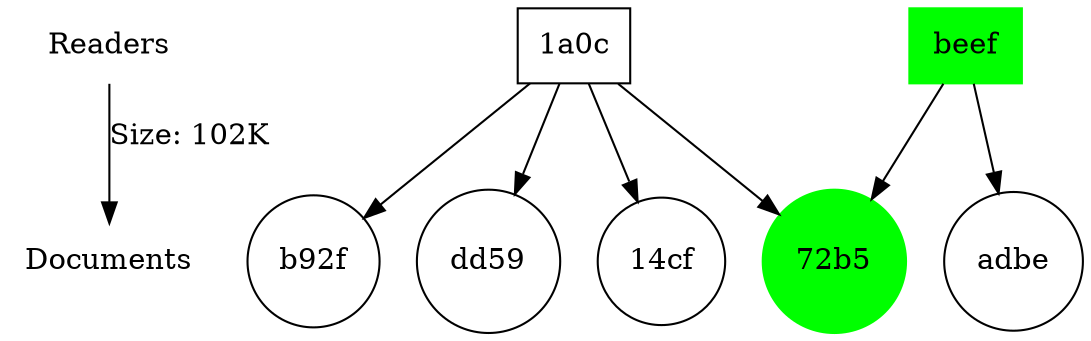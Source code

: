 digraph "also likes" {
	Readers [label=Readers shape=none]
	Documents [label=Documents shape=none]
	Readers -> Documents [label="Size: 102K"]
	"72b5" [label="72b5" color=green shape=circle style=filled]
	"1a0c" [label="1a0c" shape=box]
	"1a0c" -> "72b5"
	beef [label=beef color=green shape=box style=filled]
	beef -> "72b5"
	adbe [label=adbe shape=circle]
	beef [label=beef color=green shape=box style=filled]
	beef -> adbe
	"14cf" [label="14cf" shape=circle]
	"1a0c" [label="1a0c" shape=box]
	"1a0c" -> "14cf"
	b92f [label=b92f shape=circle]
	"1a0c" [label="1a0c" shape=box]
	"1a0c" -> b92f
	dd59 [label=dd59 shape=circle]
	"1a0c" [label="1a0c" shape=box]
	"1a0c" -> dd59
}